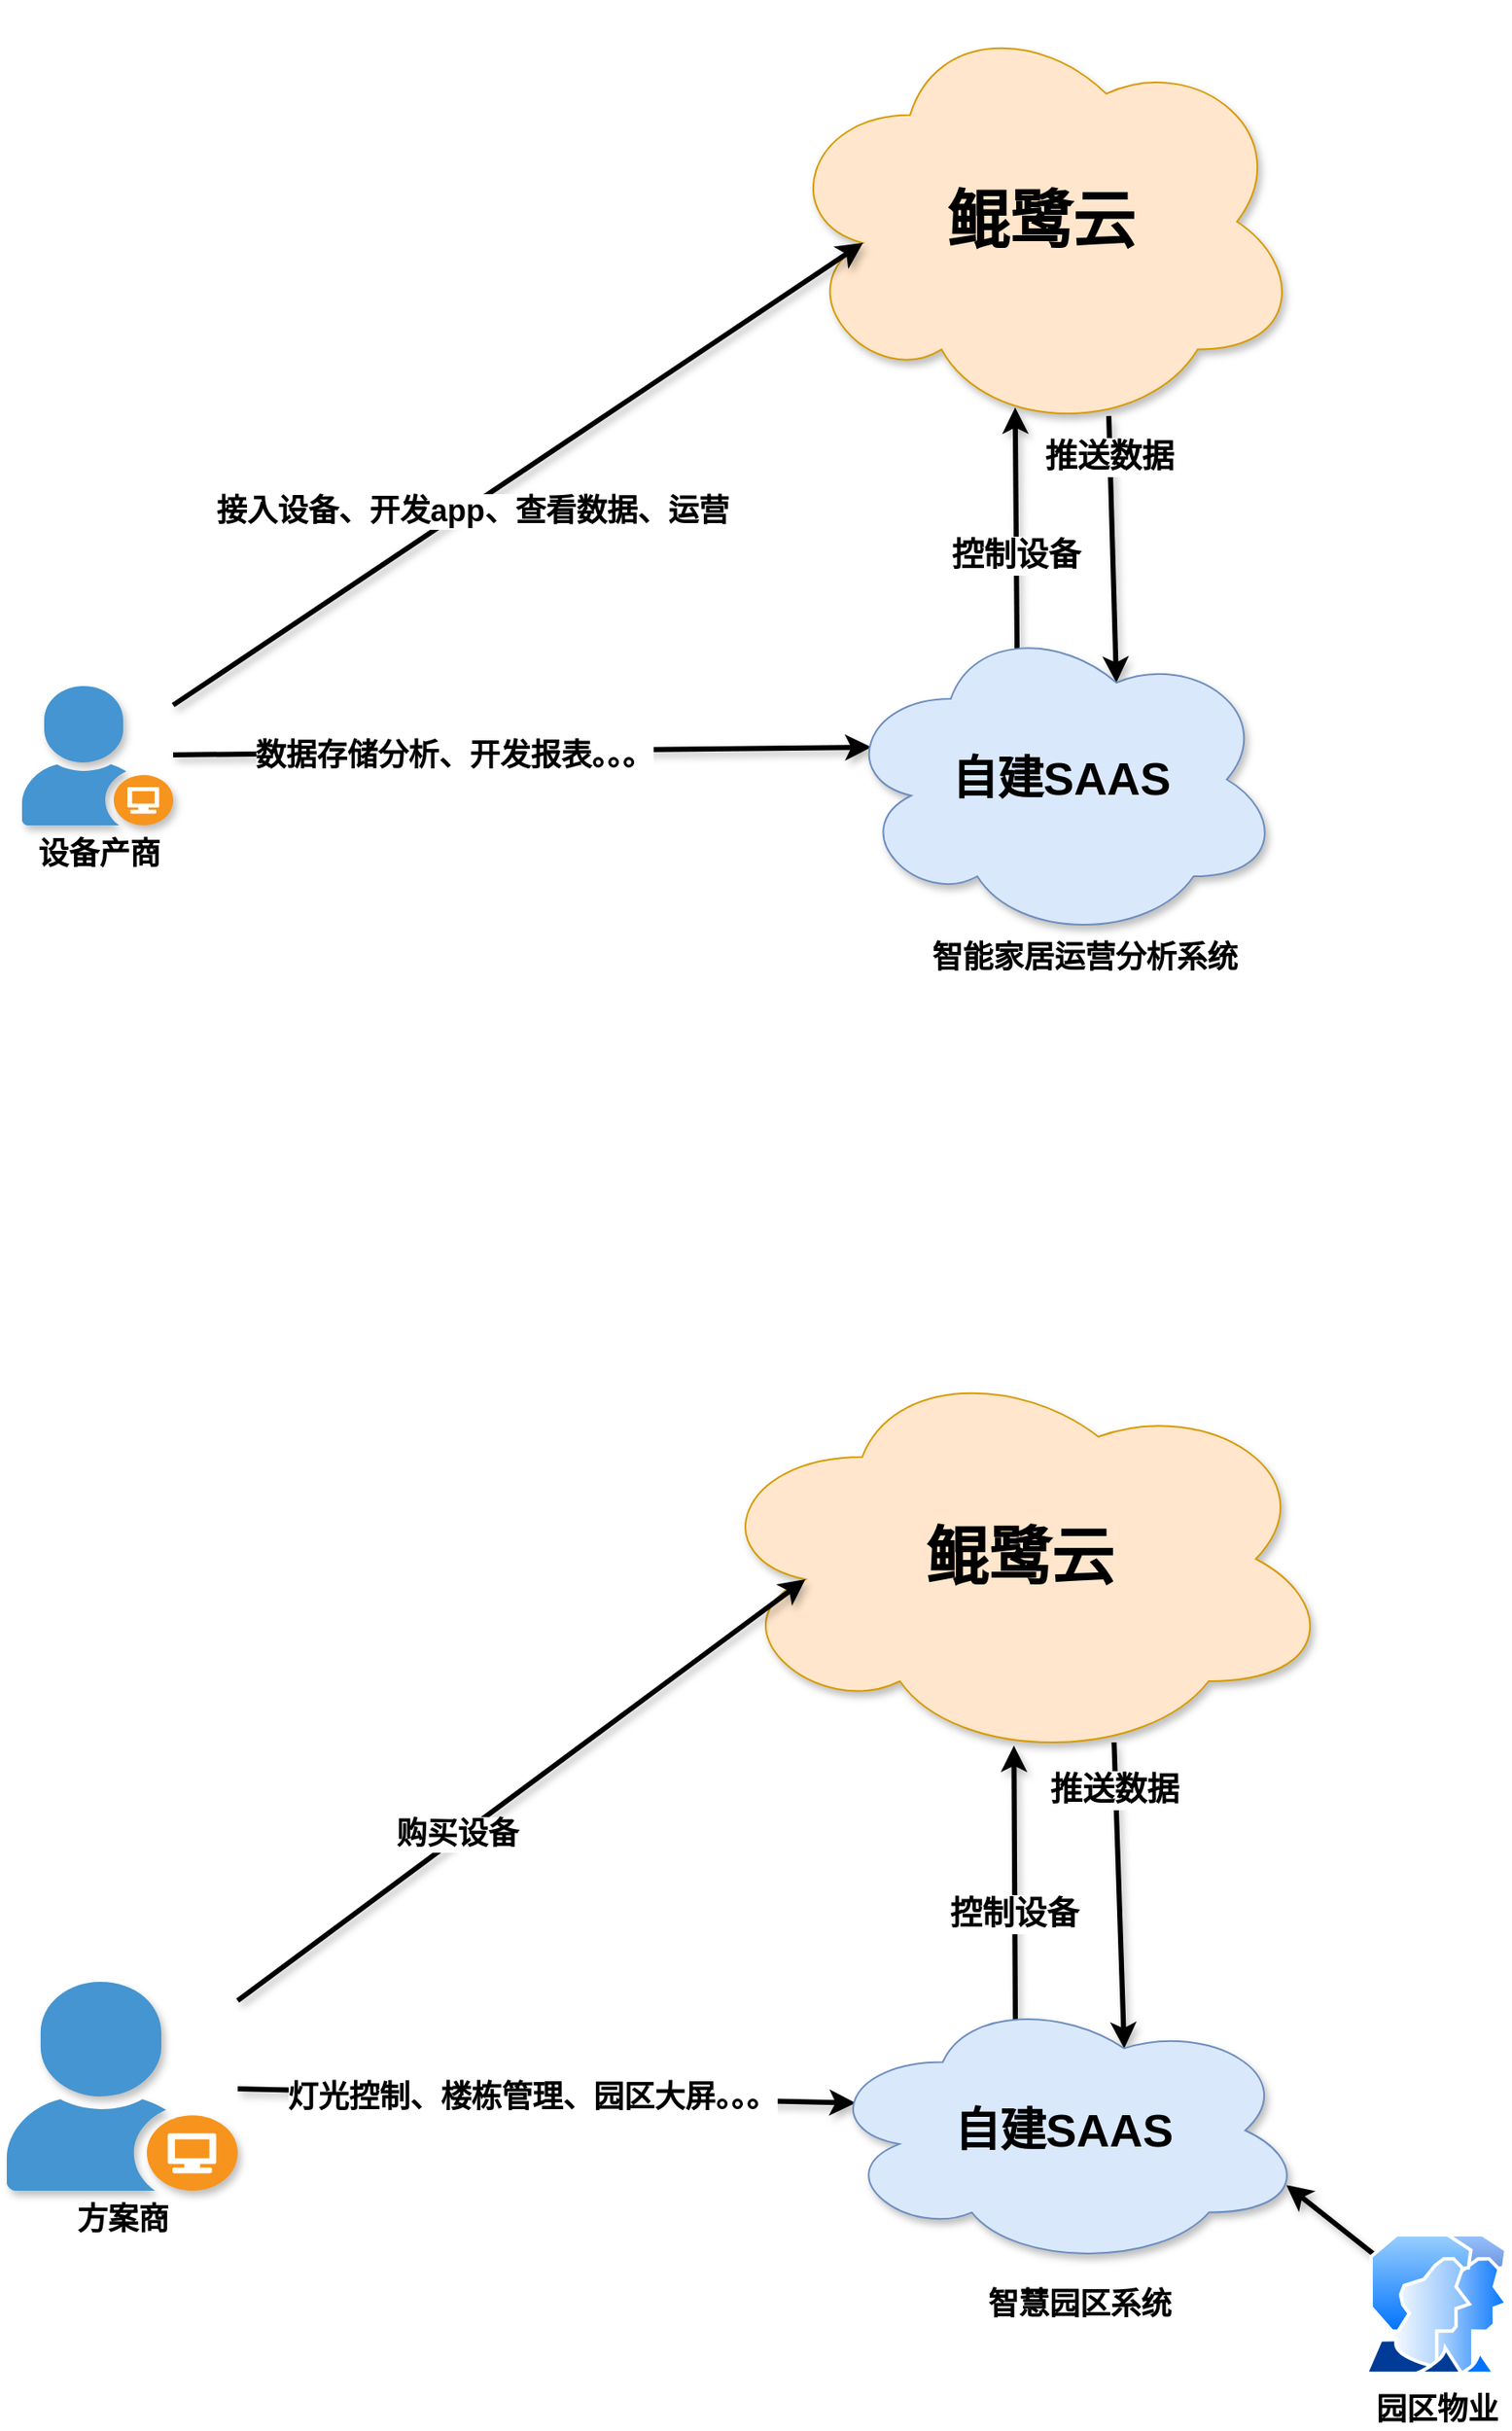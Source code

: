 <mxfile version="14.8.0" type="github">
  <diagram id="Ht1M8jgEwFfnCIfOTk4-" name="Page-1">
    <mxGraphModel dx="1382" dy="-1709" grid="0" gridSize="10" guides="1" tooltips="1" connect="1" arrows="1" fold="1" page="1" pageScale="1" pageWidth="1169" pageHeight="827" math="0" shadow="0">
      <root>
        <mxCell id="0" />
        <mxCell id="1" parent="0" />
        <mxCell id="vBqEGgiO2j3nvqmyt0cw-89" style="edgeStyle=none;rounded=0;sketch=0;orthogonalLoop=1;jettySize=auto;html=1;entryX=0.625;entryY=0.2;entryDx=0;entryDy=0;entryPerimeter=0;shadow=1;fontSize=19;strokeWidth=3;exitX=0.63;exitY=0.956;exitDx=0;exitDy=0;exitPerimeter=0;" edge="1" parent="1" source="vBqEGgiO2j3nvqmyt0cw-91" target="vBqEGgiO2j3nvqmyt0cw-123">
          <mxGeometry relative="1" as="geometry" />
        </mxCell>
        <mxCell id="vBqEGgiO2j3nvqmyt0cw-90" value="推送数据" style="edgeLabel;html=1;align=center;verticalAlign=middle;resizable=0;points=[];fontSize=19;fontStyle=1" vertex="1" connectable="0" parent="vBqEGgiO2j3nvqmyt0cw-89">
          <mxGeometry x="-0.695" y="-1" relative="1" as="geometry">
            <mxPoint as="offset" />
          </mxGeometry>
        </mxCell>
        <mxCell id="vBqEGgiO2j3nvqmyt0cw-91" value="鲲鹭云" style="ellipse;shape=cloud;whiteSpace=wrap;html=1;rounded=1;glass=0;sketch=0;fontSize=37;fillColor=#ffe6cc;strokeColor=#d79b00;shadow=1;fontStyle=1" vertex="1" parent="1">
          <mxGeometry x="568" y="2530" width="308" height="251" as="geometry" />
        </mxCell>
        <mxCell id="vBqEGgiO2j3nvqmyt0cw-92" style="rounded=0;orthogonalLoop=1;jettySize=auto;html=1;fontSize=17;strokeWidth=3;shadow=1;sketch=0;entryX=0.16;entryY=0.55;entryDx=0;entryDy=0;entryPerimeter=0;" edge="1" parent="1" source="vBqEGgiO2j3nvqmyt0cw-96" target="vBqEGgiO2j3nvqmyt0cw-91">
          <mxGeometry relative="1" as="geometry">
            <mxPoint x="443" y="2696.2" as="targetPoint" />
          </mxGeometry>
        </mxCell>
        <mxCell id="vBqEGgiO2j3nvqmyt0cw-93" value="接入设备、开发app、查看数据、运营" style="edgeLabel;html=1;align=center;verticalAlign=middle;resizable=0;points=[];fontSize=18;fontStyle=1" vertex="1" connectable="0" parent="vBqEGgiO2j3nvqmyt0cw-92">
          <mxGeometry x="-0.142" y="-3" relative="1" as="geometry">
            <mxPoint as="offset" />
          </mxGeometry>
        </mxCell>
        <mxCell id="vBqEGgiO2j3nvqmyt0cw-94" style="edgeStyle=none;rounded=0;orthogonalLoop=1;jettySize=auto;html=1;entryX=0.07;entryY=0.4;entryDx=0;entryDy=0;fontSize=17;entryPerimeter=0;strokeWidth=3;shadow=1;" edge="1" parent="1" source="vBqEGgiO2j3nvqmyt0cw-96" target="vBqEGgiO2j3nvqmyt0cw-123">
          <mxGeometry relative="1" as="geometry">
            <mxPoint x="234" y="3174" as="targetPoint" />
          </mxGeometry>
        </mxCell>
        <mxCell id="vBqEGgiO2j3nvqmyt0cw-95" value="数据存储分析、开发报表。。。" style="edgeLabel;html=1;align=center;verticalAlign=middle;resizable=0;points=[];fontSize=18;fontStyle=1" vertex="1" connectable="0" parent="vBqEGgiO2j3nvqmyt0cw-94">
          <mxGeometry x="-0.201" y="-2" relative="1" as="geometry">
            <mxPoint as="offset" />
          </mxGeometry>
        </mxCell>
        <mxCell id="vBqEGgiO2j3nvqmyt0cw-96" value="设备产商" style="shadow=1;dashed=0;html=1;strokeColor=none;fillColor=#4495D1;labelPosition=center;verticalLabelPosition=bottom;verticalAlign=top;align=center;outlineConnect=0;shape=mxgraph.veeam.company_user;fontSize=18;fontStyle=1" vertex="1" parent="1">
          <mxGeometry x="122" y="2929" width="89" height="82" as="geometry" />
        </mxCell>
        <mxCell id="vBqEGgiO2j3nvqmyt0cw-121" style="edgeStyle=none;rounded=0;sketch=0;orthogonalLoop=1;jettySize=auto;html=1;entryX=0.451;entryY=0.936;entryDx=0;entryDy=0;entryPerimeter=0;shadow=1;fontSize=19;strokeWidth=3;exitX=0.4;exitY=0.1;exitDx=0;exitDy=0;exitPerimeter=0;" edge="1" parent="1" source="vBqEGgiO2j3nvqmyt0cw-123" target="vBqEGgiO2j3nvqmyt0cw-91">
          <mxGeometry relative="1" as="geometry" />
        </mxCell>
        <mxCell id="vBqEGgiO2j3nvqmyt0cw-122" value="控制设备" style="edgeLabel;html=1;align=center;verticalAlign=middle;resizable=0;points=[];fontSize=19;fontStyle=1" vertex="1" connectable="0" parent="vBqEGgiO2j3nvqmyt0cw-121">
          <mxGeometry x="-0.218" y="1" relative="1" as="geometry">
            <mxPoint as="offset" />
          </mxGeometry>
        </mxCell>
        <mxCell id="vBqEGgiO2j3nvqmyt0cw-123" value="自建SAAS" style="ellipse;shape=cloud;whiteSpace=wrap;html=1;rounded=1;glass=0;sketch=0;fontSize=27;fillColor=#dae8fc;strokeColor=#6c8ebf;shadow=1;fontStyle=1" vertex="1" parent="1">
          <mxGeometry x="604" y="2889" width="260" height="190" as="geometry" />
        </mxCell>
        <mxCell id="vBqEGgiO2j3nvqmyt0cw-129" style="edgeStyle=none;rounded=0;sketch=0;orthogonalLoop=1;jettySize=auto;html=1;entryX=0.625;entryY=0.2;entryDx=0;entryDy=0;entryPerimeter=0;shadow=1;fontSize=19;strokeWidth=3;exitX=0.65;exitY=0.95;exitDx=0;exitDy=0;exitPerimeter=0;" edge="1" parent="1" source="vBqEGgiO2j3nvqmyt0cw-131" target="vBqEGgiO2j3nvqmyt0cw-142">
          <mxGeometry relative="1" as="geometry" />
        </mxCell>
        <mxCell id="vBqEGgiO2j3nvqmyt0cw-130" value="推送数据" style="edgeLabel;html=1;align=center;verticalAlign=middle;resizable=0;points=[];fontSize=19;fontStyle=1" vertex="1" connectable="0" parent="vBqEGgiO2j3nvqmyt0cw-129">
          <mxGeometry x="-0.695" y="-1" relative="1" as="geometry">
            <mxPoint as="offset" />
          </mxGeometry>
        </mxCell>
        <mxCell id="vBqEGgiO2j3nvqmyt0cw-131" value="鲲鹭云" style="ellipse;shape=cloud;whiteSpace=wrap;html=1;rounded=1;glass=0;sketch=0;fontSize=37;fillColor=#ffe6cc;strokeColor=#d79b00;shadow=1;fontStyle=1" vertex="1" parent="1">
          <mxGeometry x="524" y="3323" width="371" height="240" as="geometry" />
        </mxCell>
        <mxCell id="vBqEGgiO2j3nvqmyt0cw-132" style="rounded=0;orthogonalLoop=1;jettySize=auto;html=1;fontSize=17;strokeWidth=3;shadow=1;sketch=0;entryX=0.16;entryY=0.55;entryDx=0;entryDy=0;entryPerimeter=0;" edge="1" parent="1" source="vBqEGgiO2j3nvqmyt0cw-134" target="vBqEGgiO2j3nvqmyt0cw-131">
          <mxGeometry relative="1" as="geometry">
            <mxPoint x="393" y="3421.2" as="targetPoint" />
          </mxGeometry>
        </mxCell>
        <mxCell id="vBqEGgiO2j3nvqmyt0cw-155" value="购买设备" style="edgeLabel;html=1;align=center;verticalAlign=middle;resizable=0;points=[];fontSize=18;fontStyle=1" vertex="1" connectable="0" parent="vBqEGgiO2j3nvqmyt0cw-132">
          <mxGeometry x="-0.223" y="2" relative="1" as="geometry">
            <mxPoint as="offset" />
          </mxGeometry>
        </mxCell>
        <mxCell id="vBqEGgiO2j3nvqmyt0cw-133" style="edgeStyle=none;rounded=0;orthogonalLoop=1;jettySize=auto;html=1;entryX=0.07;entryY=0.4;entryDx=0;entryDy=0;fontSize=17;entryPerimeter=0;strokeWidth=3;shadow=1;" edge="1" parent="1" source="vBqEGgiO2j3nvqmyt0cw-134" target="vBqEGgiO2j3nvqmyt0cw-142">
          <mxGeometry relative="1" as="geometry">
            <mxPoint x="184" y="3899" as="targetPoint" />
          </mxGeometry>
        </mxCell>
        <mxCell id="vBqEGgiO2j3nvqmyt0cw-156" value="灯光控制、楼栋管理、园区大屏。。。" style="edgeLabel;html=1;align=center;verticalAlign=middle;resizable=0;points=[];fontSize=18;fontStyle=1" vertex="1" connectable="0" parent="vBqEGgiO2j3nvqmyt0cw-133">
          <mxGeometry x="-0.306" y="-2" relative="1" as="geometry">
            <mxPoint x="46" as="offset" />
          </mxGeometry>
        </mxCell>
        <mxCell id="vBqEGgiO2j3nvqmyt0cw-134" value="方案商" style="shadow=1;dashed=0;html=1;strokeColor=none;fillColor=#4495D1;labelPosition=center;verticalLabelPosition=bottom;verticalAlign=top;align=center;outlineConnect=0;shape=mxgraph.veeam.company_user;fontSize=18;fontStyle=1" vertex="1" parent="1">
          <mxGeometry x="113" y="3692" width="136" height="123" as="geometry" />
        </mxCell>
        <mxCell id="vBqEGgiO2j3nvqmyt0cw-140" style="edgeStyle=none;rounded=0;sketch=0;orthogonalLoop=1;jettySize=auto;html=1;shadow=1;fontSize=19;strokeWidth=3;entryX=0.491;entryY=0.958;entryDx=0;entryDy=0;entryPerimeter=0;exitX=0.4;exitY=0.1;exitDx=0;exitDy=0;exitPerimeter=0;" edge="1" parent="1" source="vBqEGgiO2j3nvqmyt0cw-142" target="vBqEGgiO2j3nvqmyt0cw-131">
          <mxGeometry relative="1" as="geometry">
            <mxPoint x="582" y="3568" as="targetPoint" />
          </mxGeometry>
        </mxCell>
        <mxCell id="vBqEGgiO2j3nvqmyt0cw-141" value="控制设备" style="edgeLabel;html=1;align=center;verticalAlign=middle;resizable=0;points=[];fontSize=19;fontStyle=1" vertex="1" connectable="0" parent="vBqEGgiO2j3nvqmyt0cw-140">
          <mxGeometry x="-0.218" y="1" relative="1" as="geometry">
            <mxPoint as="offset" />
          </mxGeometry>
        </mxCell>
        <mxCell id="vBqEGgiO2j3nvqmyt0cw-142" value="自建SAAS" style="ellipse;shape=cloud;whiteSpace=wrap;html=1;rounded=1;glass=0;sketch=0;fontSize=27;fillColor=#dae8fc;strokeColor=#6c8ebf;shadow=1;fontStyle=1" vertex="1" parent="1">
          <mxGeometry x="593" y="3699" width="285" height="161" as="geometry" />
        </mxCell>
        <mxCell id="vBqEGgiO2j3nvqmyt0cw-148" value="智能家居运营分析系统" style="text;html=1;strokeColor=none;fillColor=none;align=center;verticalAlign=middle;whiteSpace=wrap;rounded=0;fontStyle=1;fontSize=18;" vertex="1" parent="1">
          <mxGeometry x="649" y="3079" width="198" height="20" as="geometry" />
        </mxCell>
        <mxCell id="vBqEGgiO2j3nvqmyt0cw-149" value="智慧园区系统" style="text;html=1;strokeColor=none;fillColor=none;align=center;verticalAlign=middle;whiteSpace=wrap;rounded=0;fontStyle=1;fontSize=18;" vertex="1" parent="1">
          <mxGeometry x="646" y="3871.75" width="198" height="20" as="geometry" />
        </mxCell>
        <mxCell id="vBqEGgiO2j3nvqmyt0cw-152" style="rounded=0;orthogonalLoop=1;jettySize=auto;html=1;entryX=0.96;entryY=0.7;entryDx=0;entryDy=0;entryPerimeter=0;fontSize=18;strokeWidth=3;shadow=1;" edge="1" parent="1" source="vBqEGgiO2j3nvqmyt0cw-153" target="vBqEGgiO2j3nvqmyt0cw-142">
          <mxGeometry relative="1" as="geometry" />
        </mxCell>
        <mxCell id="vBqEGgiO2j3nvqmyt0cw-153" value="园区物业" style="aspect=fixed;perimeter=ellipsePerimeter;html=1;align=center;shadow=0;dashed=0;spacingTop=3;image;image=img/lib/active_directory/user_accounts.svg;fontSize=18;fontStyle=1" vertex="1" parent="1">
          <mxGeometry x="912" y="3840" width="86.08" height="83.5" as="geometry" />
        </mxCell>
      </root>
    </mxGraphModel>
  </diagram>
</mxfile>
